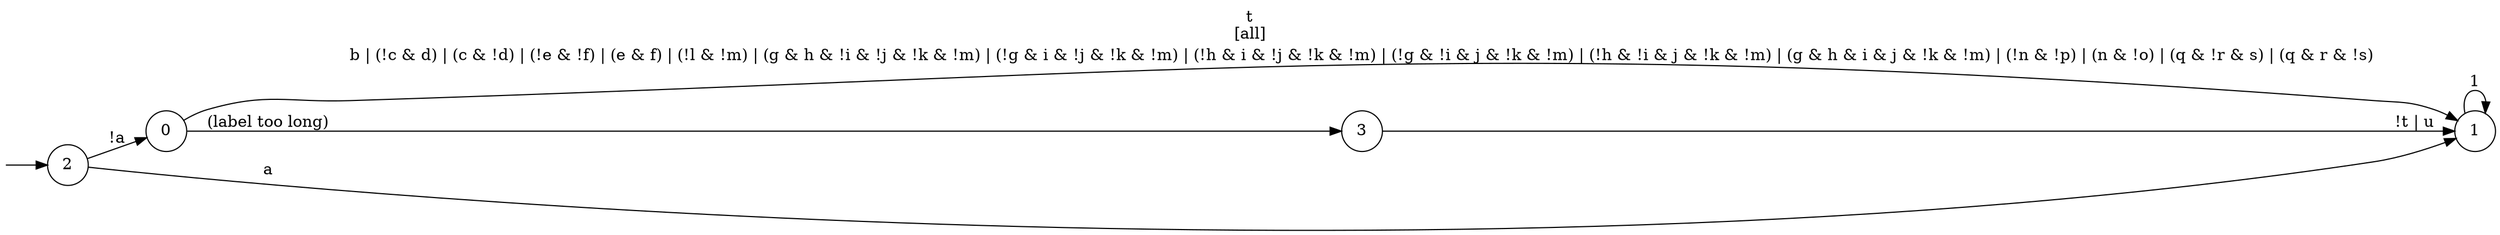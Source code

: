 digraph "a | X(b | !((c <-> d) & (e xor f) & (m | (l & (k | (j <-> (i xor (g & h)))))) & ((n & o) | (!n & p)) & (q -> (r <-> s))) | ({[*0..1];t}[]-> u))" {
  rankdir=LR
  label=<t<br/>[all]>
  labelloc="t"
  node [shape="circle"]
  I [label="", style=invis, width=0]
  I -> 2
  0 [label=<0>]
  0 -> 1 [label=<b | (!c &amp; d) | (c &amp; !d) | (!e &amp; !f) | (e &amp; f) | (!l &amp; !m) | (g &amp; h &amp; !i &amp; !j &amp; !k &amp; !m) | (!g &amp; i &amp; !j &amp; !k &amp; !m) | (!h &amp; i &amp; !j &amp; !k &amp; !m) | (!g &amp; !i &amp; j &amp; !k &amp; !m) | (!h &amp; !i &amp; j &amp; !k &amp; !m) | (g &amp; h &amp; i &amp; j &amp; !k &amp; !m) | (!n &amp; !p) | (n &amp; !o) | (q &amp; !r &amp; s) | (q &amp; r &amp; !s)>]
  0 -> 3 [label=<(label too long)>]
  1 [label=<1>]
  1 -> 1 [label=<1>]
  2 [label=<2>]
  2 -> 0 [label=<!a>]
  2 -> 1 [label=<a>]
  3 [label=<3>]
  3 -> 1 [label=<!t | u>]
}
